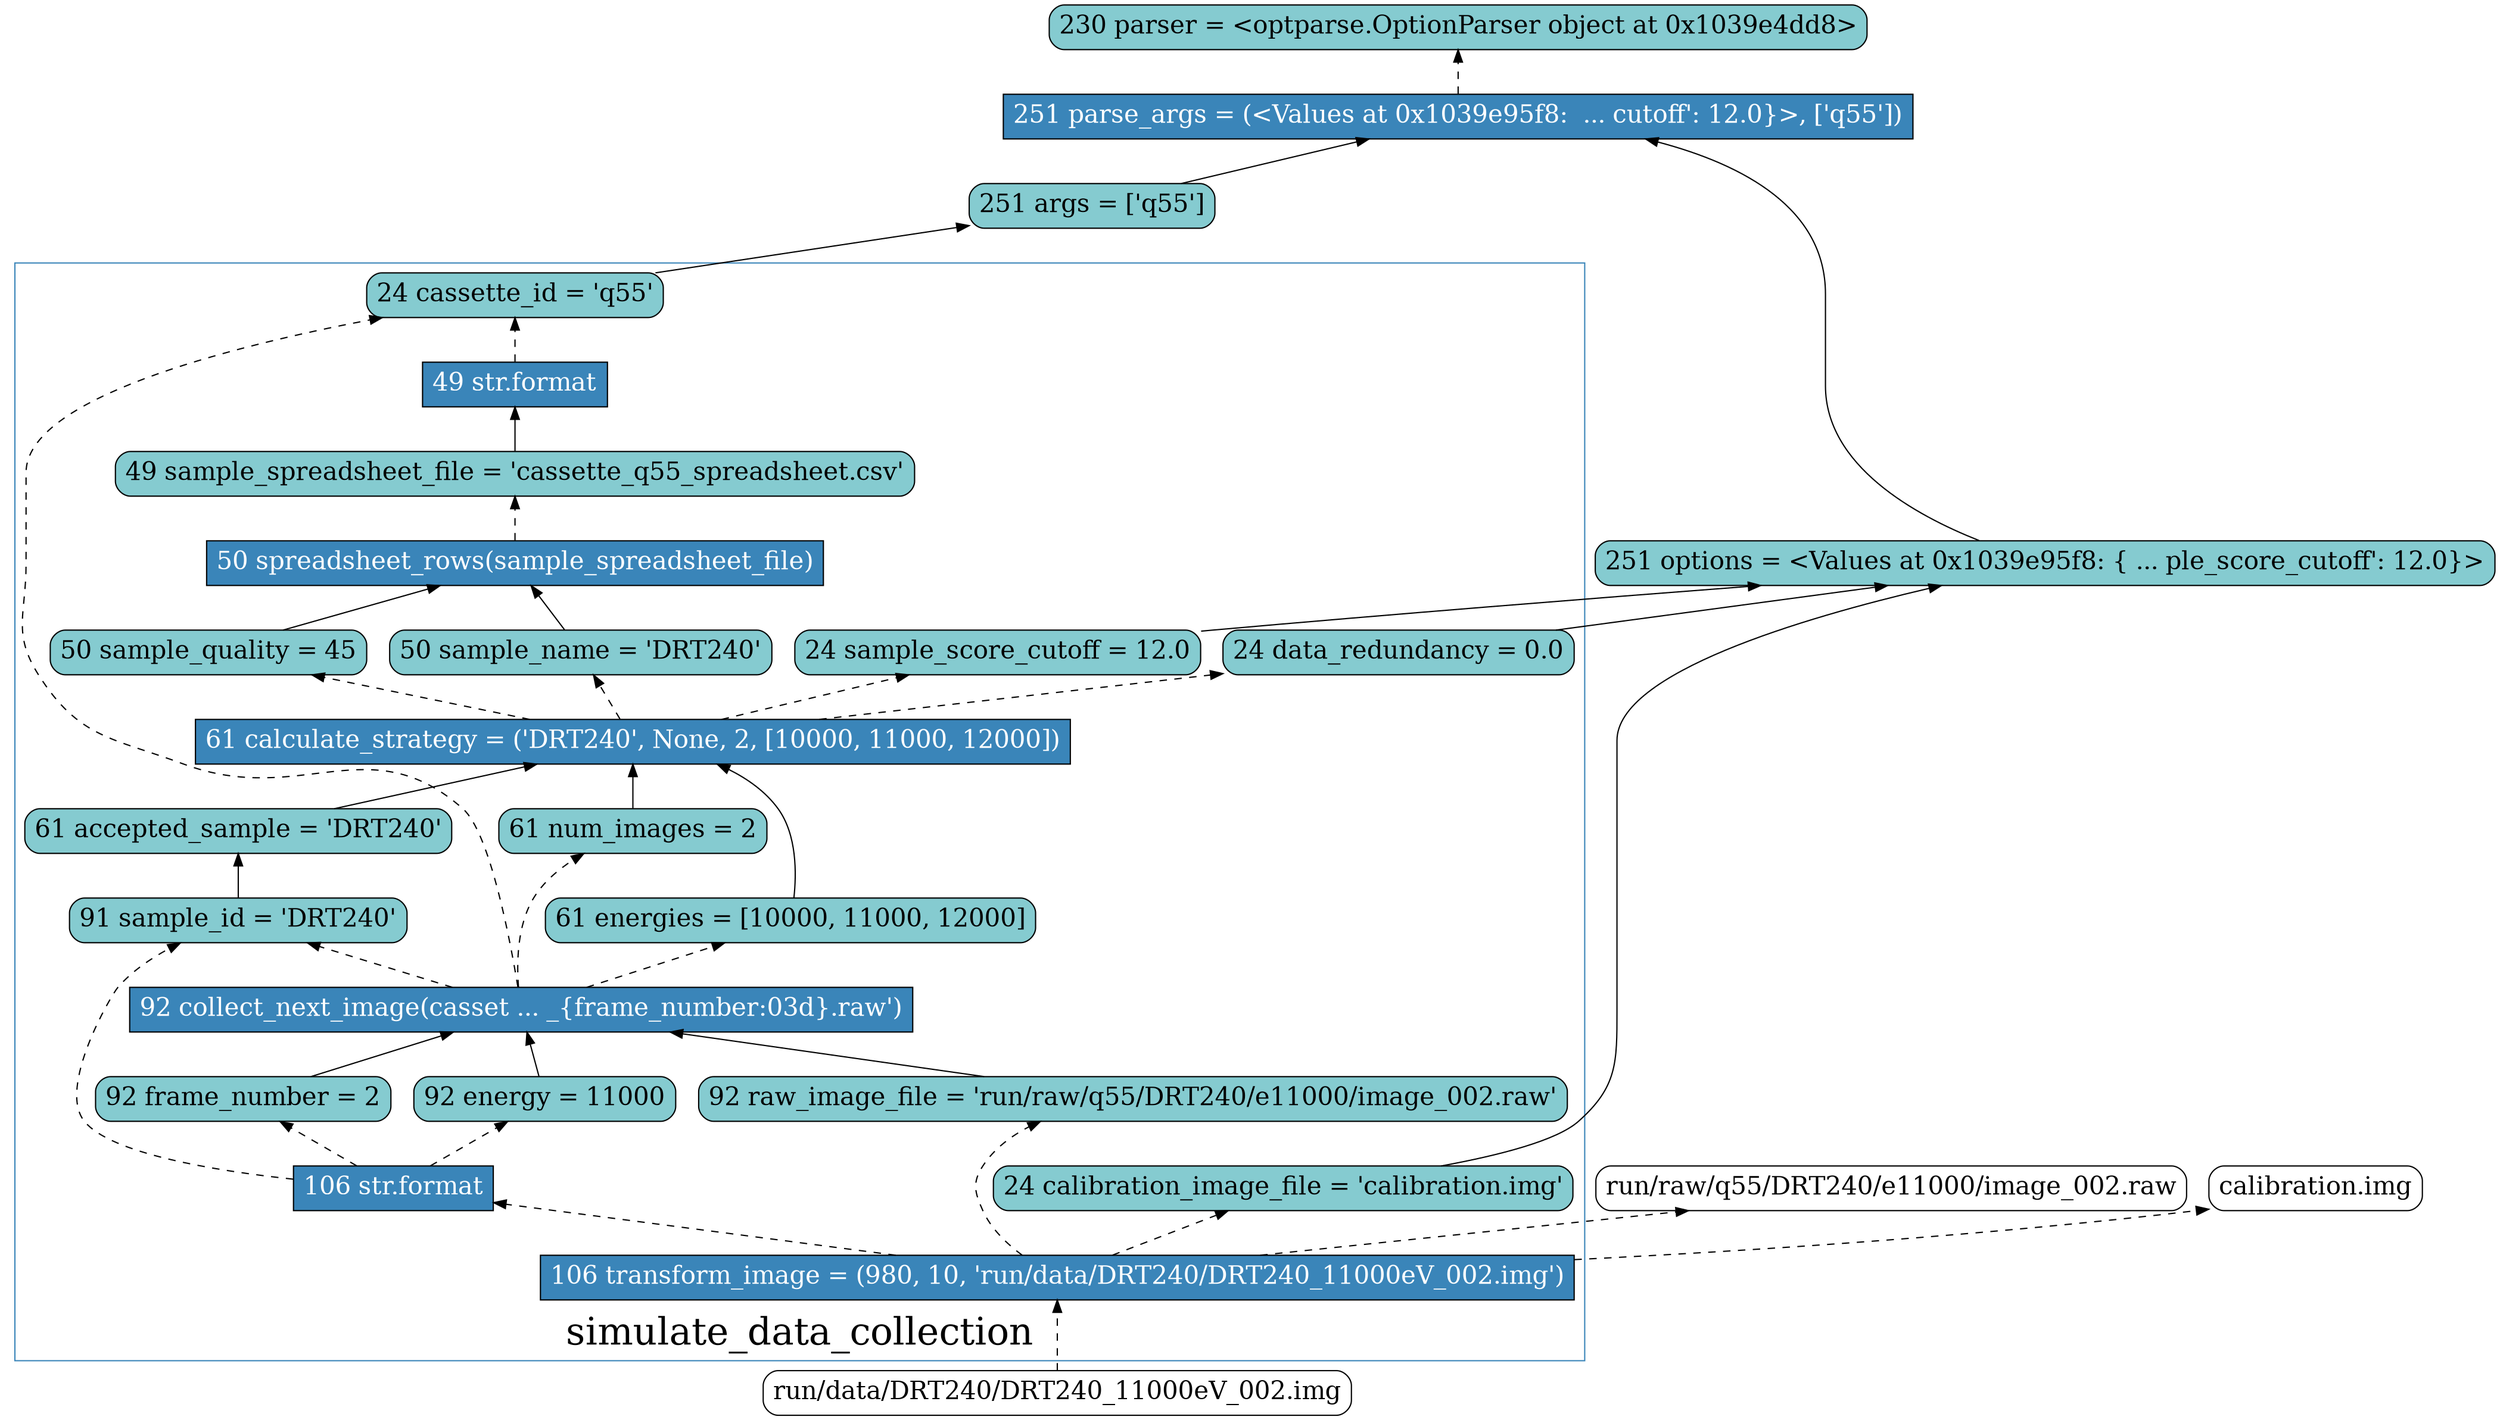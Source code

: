 digraph dependency {
    rankdir=BT;
    node[fontsize=20]
    subgraph cluster_3  {
        color="#3A85B9";
        fontsize=30;
        label = "module.__build_class__";
    }
    subgraph cluster_5  {
        color="#3A85B9";
        fontsize=30;
        label = "module.__build_class__";
    }
    v_1_56 [label="230 parser = <optparse.OptionParser object at 0x1039e4dd8>" fillcolor="#85CBD0" fontcolor="black" shape="box" style="rounded,filled"];
    v_1_72 [label="251 parse_args = (<Values at 0x1039e95f8:  ... cutoff': 12.0}>, ['q55'])" fillcolor="#3A85B9" fontcolor="white" shape="box" style="filled"];
    v_1_73 [label="251 options = <Values at 0x1039e95f8: { ... ple_score_cutoff': 12.0}>" fillcolor="#85CBD0" fontcolor="black" shape="box" style="rounded,filled"];
    v_1_74 [label="251 args = ['q55']" fillcolor="#85CBD0" fontcolor="black" shape="box" style="rounded,filled"];
    subgraph cluster_14  {
        color="#3A85B9";
        fontsize=30;
        label = "simulate_data_collection";
        v_14_80 [label="24 cassette_id = 'q55'" fillcolor="#85CBD0" fontcolor="black" shape="box" style="rounded,filled"];
        v_14_81 [label="24 sample_score_cutoff = 12.0" fillcolor="#85CBD0" fontcolor="black" shape="box" style="rounded,filled"];
        v_14_82 [label="24 data_redundancy = 0.0" fillcolor="#85CBD0" fontcolor="black" shape="box" style="rounded,filled"];
        v_14_83 [label="24 calibration_image_file = 'calibration.img'" fillcolor="#85CBD0" fontcolor="black" shape="box" style="rounded,filled"];
        v_14_80 [label="24 cassette_id = 'q55'" fillcolor="#85CBD0" fontcolor="black" shape="box" style="rounded,filled"];
        v_14_81 [label="24 sample_score_cutoff = 12.0" fillcolor="#85CBD0" fontcolor="black" shape="box" style="rounded,filled"];
        v_14_82 [label="24 data_redundancy = 0.0" fillcolor="#85CBD0" fontcolor="black" shape="box" style="rounded,filled"];
        v_14_83 [label="24 calibration_image_file = 'calibration.img'" fillcolor="#85CBD0" fontcolor="black" shape="box" style="rounded,filled"];
        v_14_197 [label="49 str.format" fillcolor="#3A85B9" fontcolor="white" shape="box" style="filled"];
        v_14_198 [label="49 sample_spreadsheet_file = 'cassette_q55_spreadsheet.csv'" fillcolor="#85CBD0" fontcolor="black" shape="box" style="rounded,filled"];
        v_14_219 [label="50 spreadsheet_rows(sample_spreadsheet_file)" fillcolor="#3A85B9" fontcolor="white" shape="box" style="filled"];
        v_14_361 [label="50 sample_name = 'DRT240'" fillcolor="#85CBD0" fontcolor="black" shape="box" style="rounded,filled"];
        v_14_362 [label="50 sample_quality = 45" fillcolor="#85CBD0" fontcolor="black" shape="box" style="rounded,filled"];
        v_14_378 [label="61 calculate_strategy = ('DRT240', None, 2, [10000, 11000, 12000])" fillcolor="#3A85B9" fontcolor="white" shape="box" style="filled"];
        v_14_379 [label="61 num_images = 2" fillcolor="#85CBD0" fontcolor="black" shape="box" style="rounded,filled"];
        v_14_381 [label="61 accepted_sample = 'DRT240'" fillcolor="#85CBD0" fontcolor="black" shape="box" style="rounded,filled"];
        v_14_382 [label="61 energies = [10000, 11000, 12000]" fillcolor="#85CBD0" fontcolor="black" shape="box" style="rounded,filled"];
        v_14_417 [label="91 sample_id = 'DRT240'" fillcolor="#85CBD0" fontcolor="black" shape="box" style="rounded,filled"];
        v_14_453 [label="92 collect_next_image(casset ... _{frame_number:03d}.raw')" fillcolor="#3A85B9" fontcolor="white" shape="box" style="filled"];
        v_14_1511 [label="92 energy = 11000" fillcolor="#85CBD0" fontcolor="black" shape="box" style="rounded,filled"];
        v_14_1512 [label="92 frame_number = 2" fillcolor="#85CBD0" fontcolor="black" shape="box" style="rounded,filled"];
        v_14_1514 [label="92 raw_image_file = 'run/raw/q55/DRT240/e11000/image_002.raw'" fillcolor="#85CBD0" fontcolor="black" shape="box" style="rounded,filled"];
        v_14_1517 [label="106 str.format" fillcolor="#3A85B9" fontcolor="white" shape="box" style="filled"];
        v_14_1729 [label="106 transform_image = (980, 10, 'run/data/DRT240/DRT240_11000eV_002.img')" fillcolor="#3A85B9" fontcolor="white" shape="box" style="filled"];
    }
    a_7 [label="calibration.img" fillcolor="white" fontcolor="black" shape="box" style="rounded,filled"];
    a_21 [label="run/raw/q55/DRT240/e11000/image_002.raw" fillcolor="white" fontcolor="black" shape="box" style="rounded,filled"];
    a_23 [label="run/data/DRT240/DRT240_11000eV_002.img" fillcolor="white" fontcolor="black" shape="box" style="rounded,filled"];
    v_14_362 -> v_14_219 [style=""];
    v_14_1512 -> v_14_453 [style=""];
    v_14_382 -> v_14_378 [style=""];
    v_14_1729 -> v_14_1517 [style="dashed"];
    v_14_361 -> v_14_219 [style=""];
    v_14_1729 -> v_14_83 [style="dashed"];
    v_14_379 -> v_14_378 [style=""];
    v_14_1729 -> v_14_1514 [style="dashed"];
    v_14_198 -> v_14_197 [style=""];
    v_14_453 -> v_14_382 [style="dashed"];
    v_14_82 -> v_1_73 [style=""];
    v_1_72 -> v_1_56 [style="dashed"];
    v_14_417 -> v_14_381 [style=""];
    v_14_453 -> v_14_417 [style="dashed"];
    v_14_1517 -> v_14_1511 [style="dashed"];
    v_14_1729 -> a_7 [style="dashed"];
    v_14_1517 -> v_14_1512 [style="dashed"];
    a_23 -> v_14_1729 [style="dashed"];
    v_14_219 -> v_14_198 [style="dashed"];
    v_14_83 -> v_1_73 [style=""];
    v_14_378 -> v_14_81 [style="dashed"];
    v_14_81 -> v_1_73 [style=""];
    v_14_80 -> v_1_74 [style=""];
    v_14_1517 -> v_14_417 [style="dashed"];
    v_14_378 -> v_14_82 [style="dashed"];
    v_14_453 -> v_14_379 [style="dashed"];
    v_14_378 -> v_14_362 [style="dashed"];
    v_14_453 -> v_14_80 [style="dashed"];
    v_14_378 -> v_14_361 [style="dashed"];
    v_14_197 -> v_14_80 [style="dashed"];
    v_1_74 -> v_1_72 [style=""];
    v_14_1729 -> a_21 [style="dashed"];
    v_14_1511 -> v_14_453 [style=""];
    v_1_73 -> v_1_72 [style=""];
    v_14_381 -> v_14_378 [style=""];
    v_14_1514 -> v_14_453 [style=""];
}

